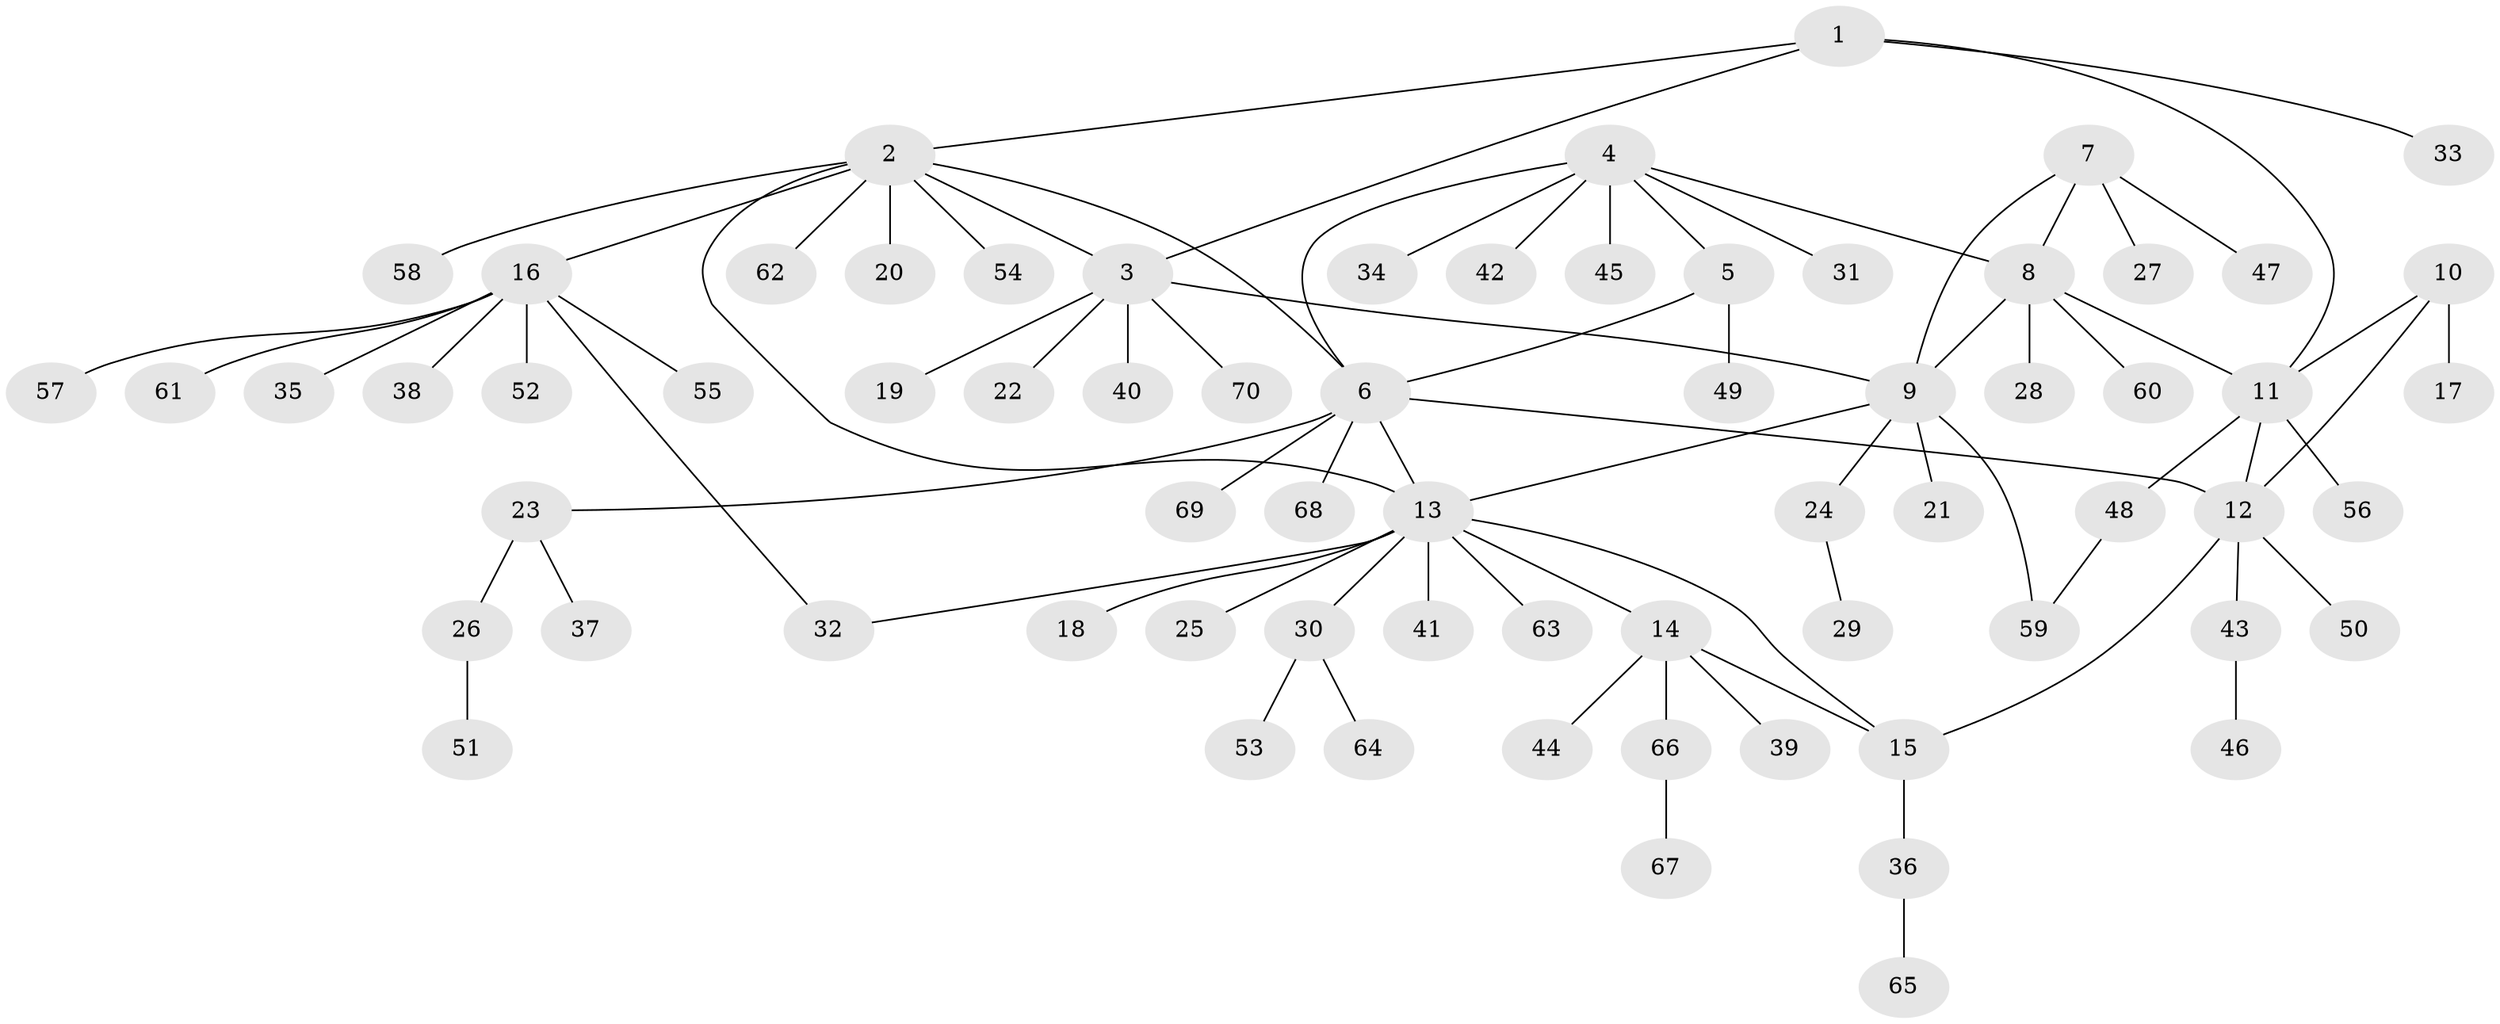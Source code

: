 // Generated by graph-tools (version 1.1) at 2025/26/03/09/25 03:26:39]
// undirected, 70 vertices, 82 edges
graph export_dot {
graph [start="1"]
  node [color=gray90,style=filled];
  1;
  2;
  3;
  4;
  5;
  6;
  7;
  8;
  9;
  10;
  11;
  12;
  13;
  14;
  15;
  16;
  17;
  18;
  19;
  20;
  21;
  22;
  23;
  24;
  25;
  26;
  27;
  28;
  29;
  30;
  31;
  32;
  33;
  34;
  35;
  36;
  37;
  38;
  39;
  40;
  41;
  42;
  43;
  44;
  45;
  46;
  47;
  48;
  49;
  50;
  51;
  52;
  53;
  54;
  55;
  56;
  57;
  58;
  59;
  60;
  61;
  62;
  63;
  64;
  65;
  66;
  67;
  68;
  69;
  70;
  1 -- 2;
  1 -- 3;
  1 -- 11;
  1 -- 33;
  2 -- 3;
  2 -- 6;
  2 -- 13;
  2 -- 16;
  2 -- 20;
  2 -- 54;
  2 -- 58;
  2 -- 62;
  3 -- 9;
  3 -- 19;
  3 -- 22;
  3 -- 40;
  3 -- 70;
  4 -- 5;
  4 -- 6;
  4 -- 8;
  4 -- 31;
  4 -- 34;
  4 -- 42;
  4 -- 45;
  5 -- 6;
  5 -- 49;
  6 -- 12;
  6 -- 13;
  6 -- 23;
  6 -- 68;
  6 -- 69;
  7 -- 8;
  7 -- 9;
  7 -- 27;
  7 -- 47;
  8 -- 9;
  8 -- 11;
  8 -- 28;
  8 -- 60;
  9 -- 13;
  9 -- 21;
  9 -- 24;
  9 -- 59;
  10 -- 11;
  10 -- 12;
  10 -- 17;
  11 -- 12;
  11 -- 48;
  11 -- 56;
  12 -- 15;
  12 -- 43;
  12 -- 50;
  13 -- 14;
  13 -- 15;
  13 -- 18;
  13 -- 25;
  13 -- 30;
  13 -- 32;
  13 -- 41;
  13 -- 63;
  14 -- 15;
  14 -- 39;
  14 -- 44;
  14 -- 66;
  15 -- 36;
  16 -- 32;
  16 -- 35;
  16 -- 38;
  16 -- 52;
  16 -- 55;
  16 -- 57;
  16 -- 61;
  23 -- 26;
  23 -- 37;
  24 -- 29;
  26 -- 51;
  30 -- 53;
  30 -- 64;
  36 -- 65;
  43 -- 46;
  48 -- 59;
  66 -- 67;
}

